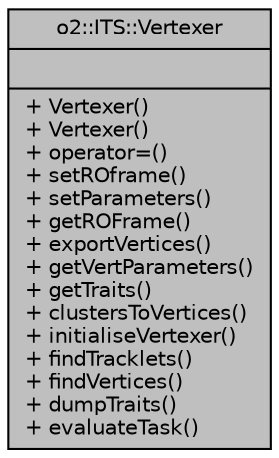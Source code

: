 digraph "o2::ITS::Vertexer"
{
 // INTERACTIVE_SVG=YES
  bgcolor="transparent";
  edge [fontname="Helvetica",fontsize="10",labelfontname="Helvetica",labelfontsize="10"];
  node [fontname="Helvetica",fontsize="10",shape=record];
  Node1 [label="{o2::ITS::Vertexer\n||+ Vertexer()\l+ Vertexer()\l+ operator=()\l+ setROframe()\l+ setParameters()\l+ getROFrame()\l+ exportVertices()\l+ getVertParameters()\l+ getTraits()\l+ clustersToVertices()\l+ initialiseVertexer()\l+ findTracklets()\l+ findVertices()\l+ dumpTraits()\l+ evaluateTask()\l}",height=0.2,width=0.4,color="black", fillcolor="grey75", style="filled" fontcolor="black"];
}
